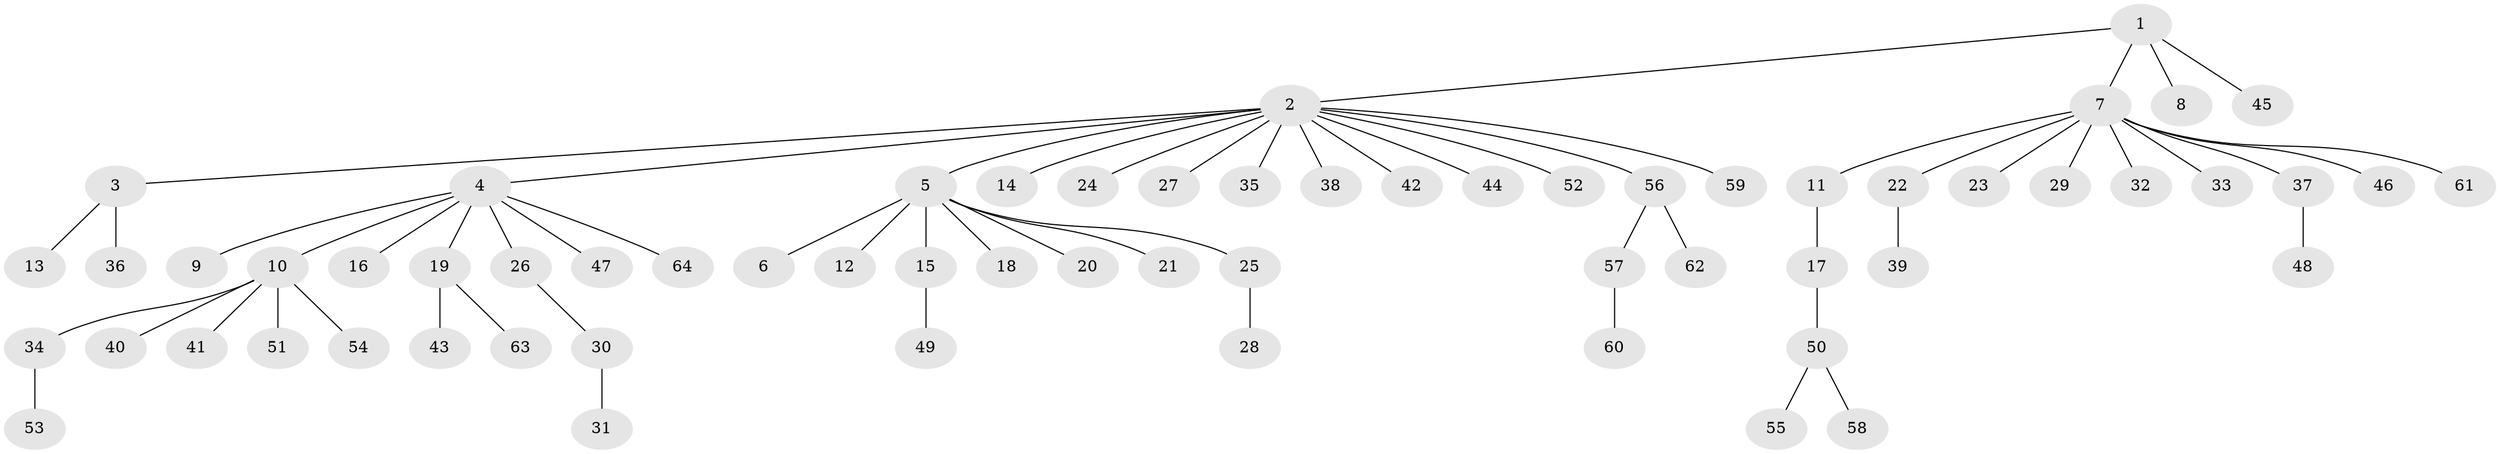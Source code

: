 // Generated by graph-tools (version 1.1) at 2025/47/03/09/25 04:47:56]
// undirected, 64 vertices, 63 edges
graph export_dot {
graph [start="1"]
  node [color=gray90,style=filled];
  1;
  2;
  3;
  4;
  5;
  6;
  7;
  8;
  9;
  10;
  11;
  12;
  13;
  14;
  15;
  16;
  17;
  18;
  19;
  20;
  21;
  22;
  23;
  24;
  25;
  26;
  27;
  28;
  29;
  30;
  31;
  32;
  33;
  34;
  35;
  36;
  37;
  38;
  39;
  40;
  41;
  42;
  43;
  44;
  45;
  46;
  47;
  48;
  49;
  50;
  51;
  52;
  53;
  54;
  55;
  56;
  57;
  58;
  59;
  60;
  61;
  62;
  63;
  64;
  1 -- 2;
  1 -- 7;
  1 -- 8;
  1 -- 45;
  2 -- 3;
  2 -- 4;
  2 -- 5;
  2 -- 14;
  2 -- 24;
  2 -- 27;
  2 -- 35;
  2 -- 38;
  2 -- 42;
  2 -- 44;
  2 -- 52;
  2 -- 56;
  2 -- 59;
  3 -- 13;
  3 -- 36;
  4 -- 9;
  4 -- 10;
  4 -- 16;
  4 -- 19;
  4 -- 26;
  4 -- 47;
  4 -- 64;
  5 -- 6;
  5 -- 12;
  5 -- 15;
  5 -- 18;
  5 -- 20;
  5 -- 21;
  5 -- 25;
  7 -- 11;
  7 -- 22;
  7 -- 23;
  7 -- 29;
  7 -- 32;
  7 -- 33;
  7 -- 37;
  7 -- 46;
  7 -- 61;
  10 -- 34;
  10 -- 40;
  10 -- 41;
  10 -- 51;
  10 -- 54;
  11 -- 17;
  15 -- 49;
  17 -- 50;
  19 -- 43;
  19 -- 63;
  22 -- 39;
  25 -- 28;
  26 -- 30;
  30 -- 31;
  34 -- 53;
  37 -- 48;
  50 -- 55;
  50 -- 58;
  56 -- 57;
  56 -- 62;
  57 -- 60;
}
